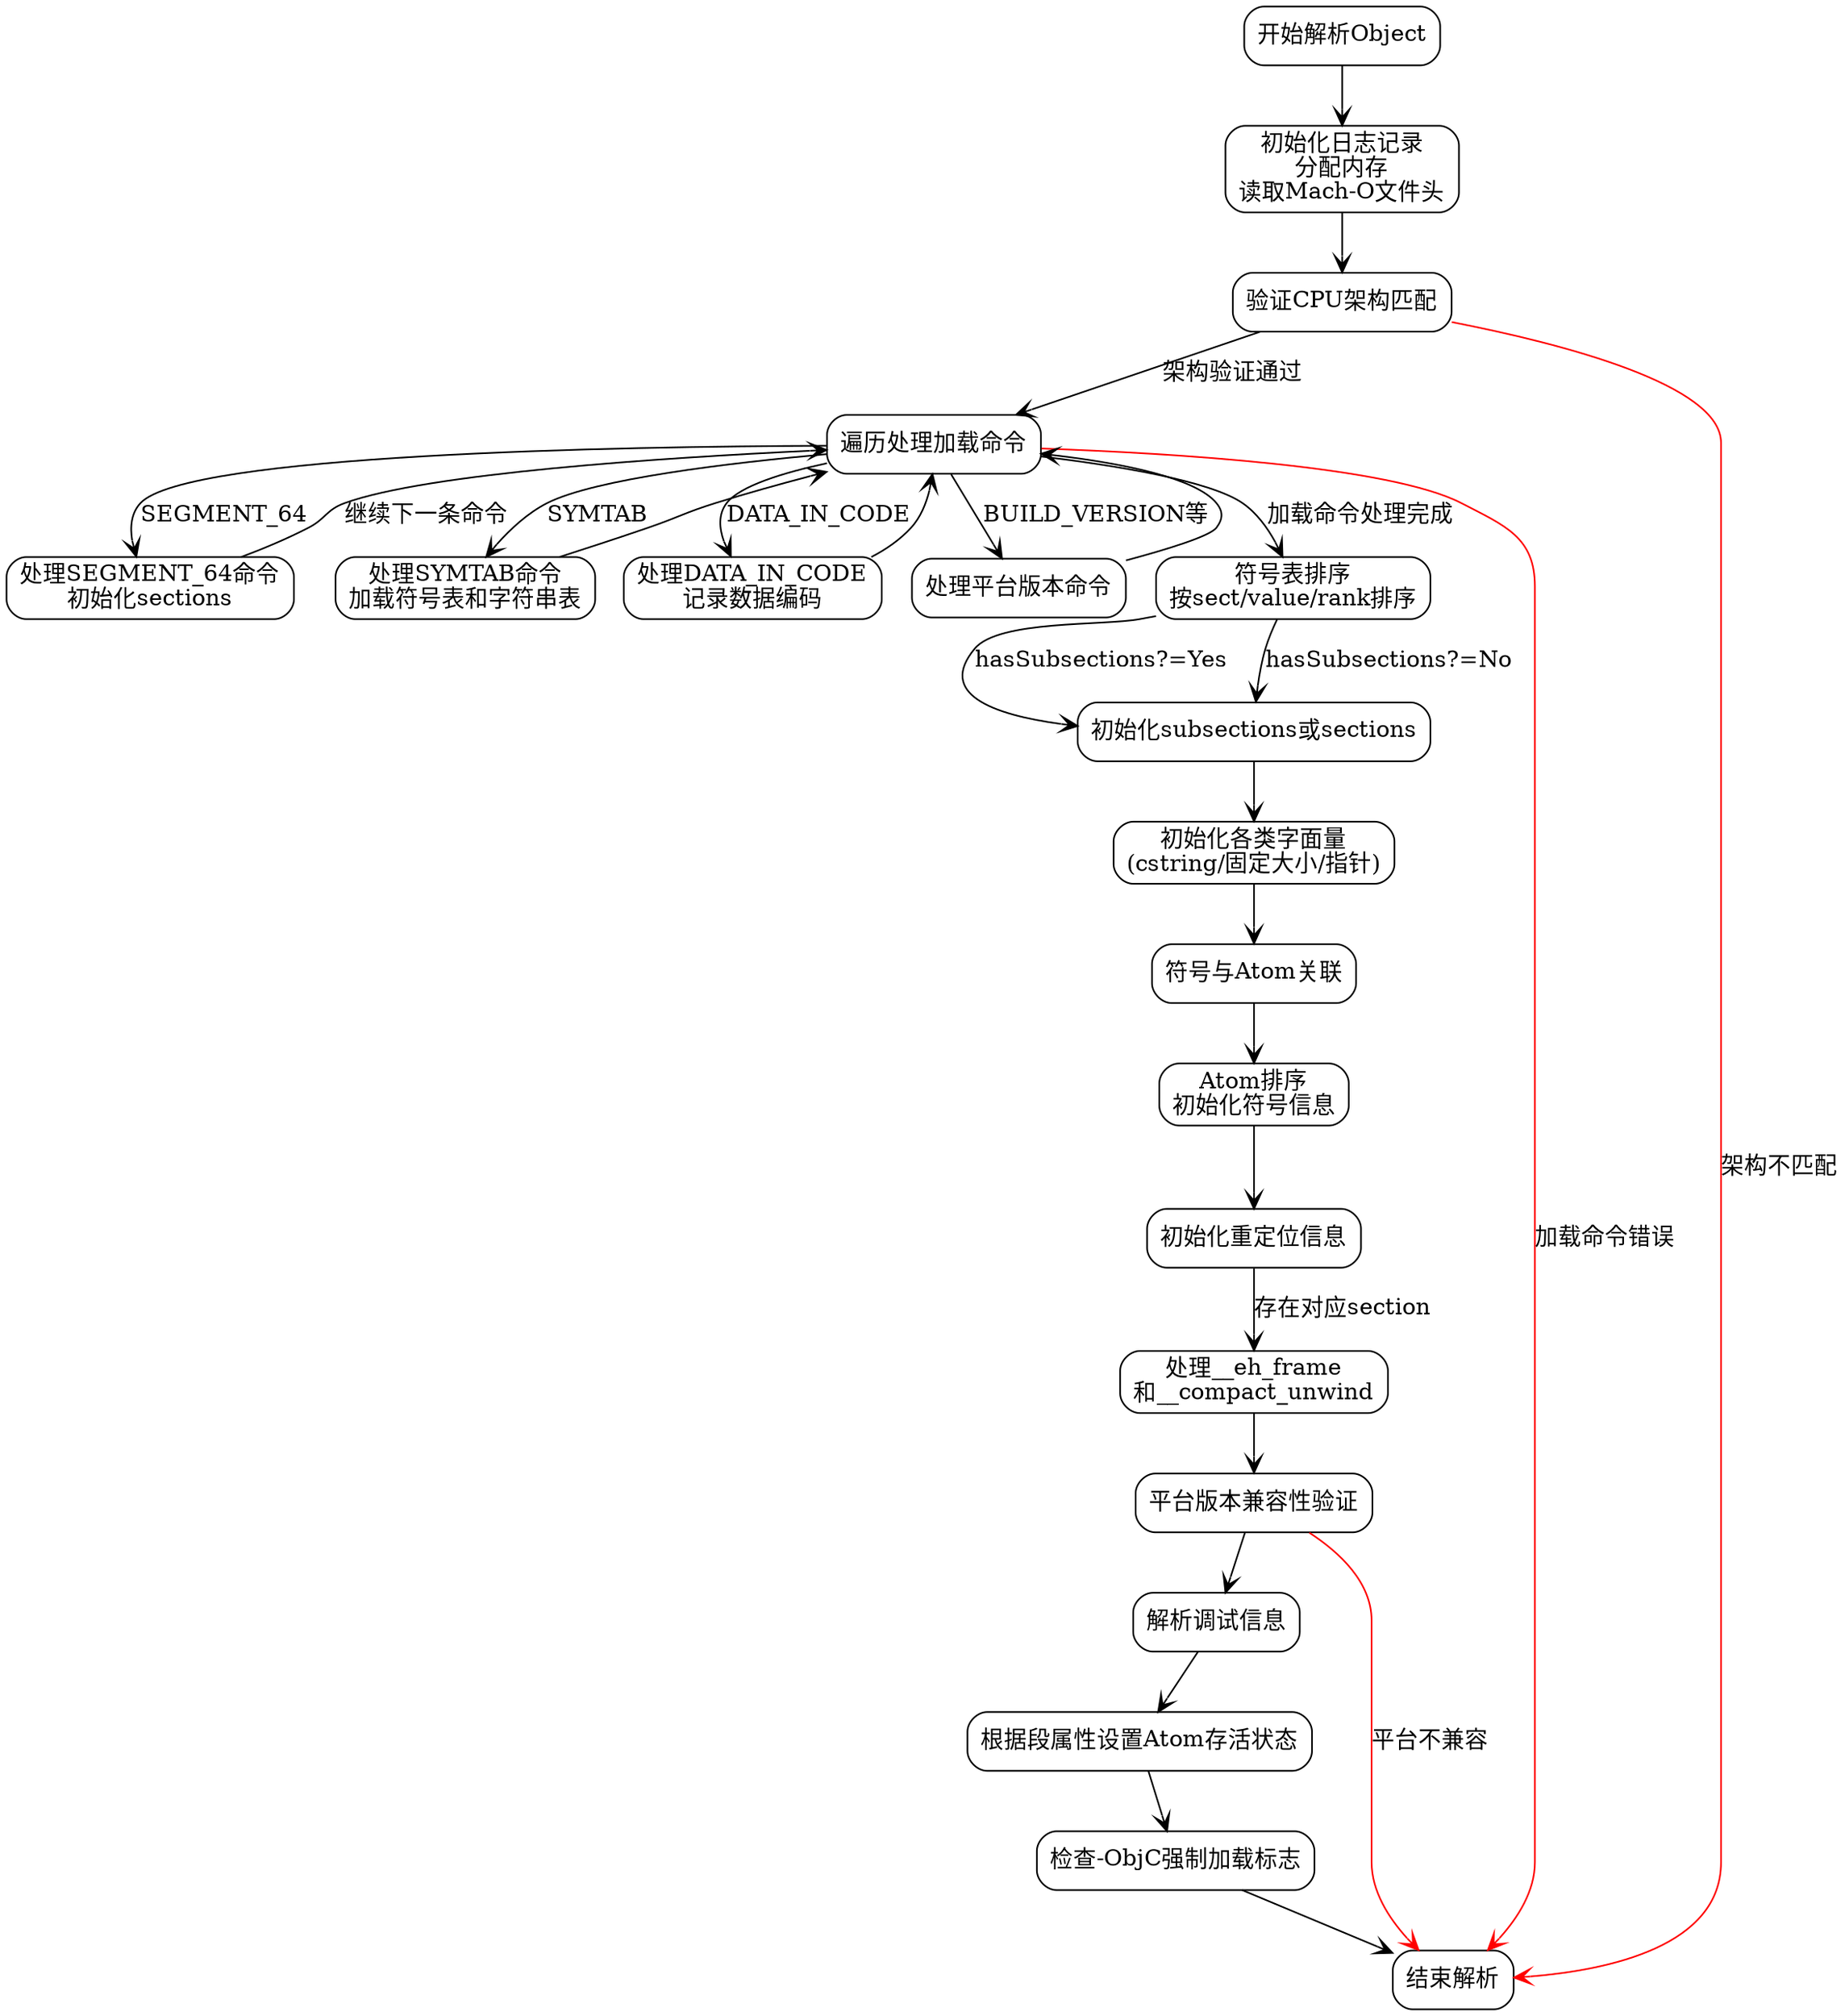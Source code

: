 
digraph parse_flowchart {
    node [shape=rectangle, style=rounded];
    edge [arrowhead=vee];

    start [label="开始解析Object"];
    init_log [label="初始化日志记录\n分配内存\n读取Mach-O文件头"];
    check_cpu [label="验证CPU架构匹配"];
    process_lc [label="遍历处理加载命令"];
    handle_segment [label="处理SEGMENT_64命令\n初始化sections"];
    handle_symtab [label="处理SYMTAB命令\n加载符号表和字符串表"];
    handle_data [label="处理DATA_IN_CODE\n记录数据编码"];
    handle_platform [label="处理平台版本命令"];
    sort_symbols [label="符号表排序\n按sect/value/rank排序"];
    init_subsections [label="初始化subsections或sections"];
    init_literals [label="初始化各类字面量\n(cstring/固定大小/指针)"];
    link_atoms [label="符号与Atom关联"];
    sort_atoms [label="Atom排序\n初始化符号信息"];
    init_relocs [label="初始化重定位信息"];
    eh_compact [label="处理__eh_frame\n和__compact_unwind"];
    check_platform [label="平台版本兼容性验证"];
    parse_debug [label="解析调试信息"];
    set_atom_alive [label="根据段属性设置Atom存活状态"];
    check_objc [label="检查-ObjC强制加载标志"];
    end [label="结束解析"];

    start -> init_log;
    init_log -> check_cpu;
    check_cpu -> process_lc [label="架构验证通过"];
    process_lc -> handle_segment [label="SEGMENT_64"];
    process_lc -> handle_symtab [label="SYMTAB"];
    process_lc -> handle_data [label="DATA_IN_CODE"];
    process_lc -> handle_platform [label="BUILD_VERSION等"];
    process_lc -> sort_symbols [label="加载命令处理完成"];
    handle_segment -> process_lc [label="继续下一条命令"];
    handle_symtab -> process_lc;
    handle_data -> process_lc;
    handle_platform -> process_lc;
    sort_symbols -> init_subsections [label="hasSubsections?=Yes"];
    sort_symbols -> init_subsections [label="hasSubsections?=No"];
    init_subsections -> init_literals;
    init_literals -> link_atoms;
    link_atoms -> sort_atoms;
    sort_atoms -> init_relocs;
    init_relocs -> eh_compact [label="存在对应section"];
    eh_compact -> check_platform;
    check_platform -> parse_debug;
    parse_debug -> set_atom_alive;
    set_atom_alive -> check_objc;
    check_objc -> end;

    // 异常路径
    check_cpu -> end [label="架构不匹配" color=red];
    process_lc -> end [label="加载命令错误" color=red];
    check_platform -> end [label="平台不兼容" color=red];
}
